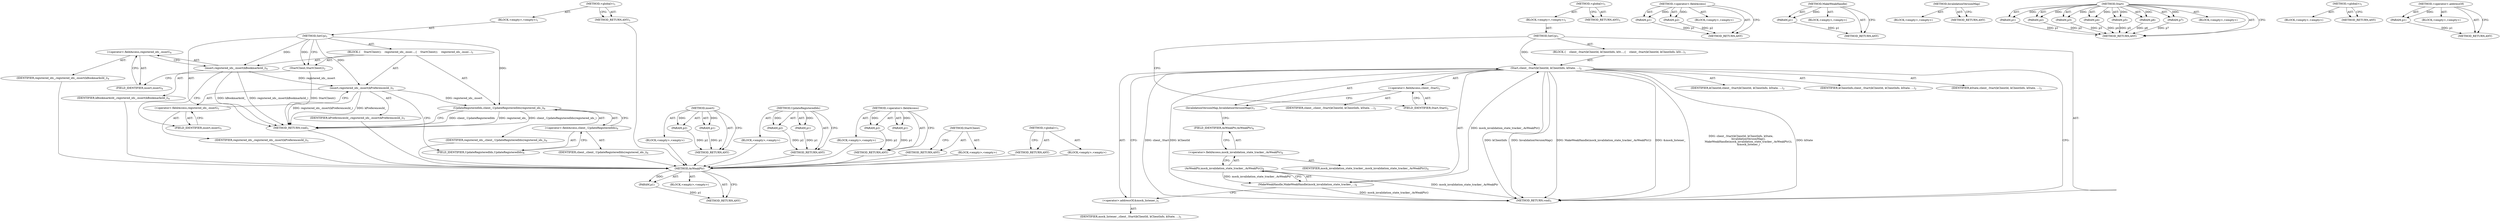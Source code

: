 digraph "&lt;global&gt;" {
vulnerable_62 [label=<(METHOD,AsWeakPtr)>];
vulnerable_63 [label=<(PARAM,p1)>];
vulnerable_64 [label=<(BLOCK,&lt;empty&gt;,&lt;empty&gt;)>];
vulnerable_65 [label=<(METHOD_RETURN,ANY)>];
vulnerable_6 [label=<(METHOD,&lt;global&gt;)<SUB>1</SUB>>];
vulnerable_7 [label=<(BLOCK,&lt;empty&gt;,&lt;empty&gt;)<SUB>1</SUB>>];
vulnerable_8 [label=<(METHOD,SetUp)<SUB>1</SUB>>];
vulnerable_9 [label=<(BLOCK,{
    client_.Start(kClientId, kClientInfo, kSt...,{
    client_.Start(kClientId, kClientInfo, kSt...)<SUB>1</SUB>>];
vulnerable_10 [label=<(Start,client_.Start(kClientId, kClientInfo, kState,
 ...)<SUB>2</SUB>>];
vulnerable_11 [label=<(&lt;operator&gt;.fieldAccess,client_.Start)<SUB>2</SUB>>];
vulnerable_12 [label=<(IDENTIFIER,client_,client_.Start(kClientId, kClientInfo, kState,
 ...)<SUB>2</SUB>>];
vulnerable_13 [label=<(FIELD_IDENTIFIER,Start,Start)<SUB>2</SUB>>];
vulnerable_14 [label=<(IDENTIFIER,kClientId,client_.Start(kClientId, kClientInfo, kState,
 ...)<SUB>2</SUB>>];
vulnerable_15 [label=<(IDENTIFIER,kClientInfo,client_.Start(kClientId, kClientInfo, kState,
 ...)<SUB>2</SUB>>];
vulnerable_16 [label=<(IDENTIFIER,kState,client_.Start(kClientId, kClientInfo, kState,
 ...)<SUB>2</SUB>>];
vulnerable_17 [label=<(InvalidationVersionMap,InvalidationVersionMap())<SUB>3</SUB>>];
vulnerable_18 [label=<(MakeWeakHandle,MakeWeakHandle(mock_invalidation_state_tracker_...)<SUB>4</SUB>>];
vulnerable_19 [label=<(AsWeakPtr,mock_invalidation_state_tracker_.AsWeakPtr())<SUB>4</SUB>>];
vulnerable_20 [label=<(&lt;operator&gt;.fieldAccess,mock_invalidation_state_tracker_.AsWeakPtr)<SUB>4</SUB>>];
vulnerable_21 [label=<(IDENTIFIER,mock_invalidation_state_tracker_,mock_invalidation_state_tracker_.AsWeakPtr())<SUB>4</SUB>>];
vulnerable_22 [label=<(FIELD_IDENTIFIER,AsWeakPtr,AsWeakPtr)<SUB>4</SUB>>];
vulnerable_23 [label=<(&lt;operator&gt;.addressOf,&amp;mock_listener_)<SUB>5</SUB>>];
vulnerable_24 [label=<(IDENTIFIER,mock_listener_,client_.Start(kClientId, kClientInfo, kState,
 ...)<SUB>5</SUB>>];
vulnerable_25 [label=<(METHOD_RETURN,void)<SUB>1</SUB>>];
vulnerable_27 [label=<(METHOD_RETURN,ANY)<SUB>1</SUB>>];
vulnerable_50 [label=<(METHOD,&lt;operator&gt;.fieldAccess)>];
vulnerable_51 [label=<(PARAM,p1)>];
vulnerable_52 [label=<(PARAM,p2)>];
vulnerable_53 [label=<(BLOCK,&lt;empty&gt;,&lt;empty&gt;)>];
vulnerable_54 [label=<(METHOD_RETURN,ANY)>];
vulnerable_58 [label=<(METHOD,MakeWeakHandle)>];
vulnerable_59 [label=<(PARAM,p1)>];
vulnerable_60 [label=<(BLOCK,&lt;empty&gt;,&lt;empty&gt;)>];
vulnerable_61 [label=<(METHOD_RETURN,ANY)>];
vulnerable_55 [label=<(METHOD,InvalidationVersionMap)>];
vulnerable_56 [label=<(BLOCK,&lt;empty&gt;,&lt;empty&gt;)>];
vulnerable_57 [label=<(METHOD_RETURN,ANY)>];
vulnerable_40 [label=<(METHOD,Start)>];
vulnerable_41 [label=<(PARAM,p1)>];
vulnerable_42 [label=<(PARAM,p2)>];
vulnerable_43 [label=<(PARAM,p3)>];
vulnerable_44 [label=<(PARAM,p4)>];
vulnerable_45 [label=<(PARAM,p5)>];
vulnerable_46 [label=<(PARAM,p6)>];
vulnerable_47 [label=<(PARAM,p7)>];
vulnerable_48 [label=<(BLOCK,&lt;empty&gt;,&lt;empty&gt;)>];
vulnerable_49 [label=<(METHOD_RETURN,ANY)>];
vulnerable_34 [label=<(METHOD,&lt;global&gt;)<SUB>1</SUB>>];
vulnerable_35 [label=<(BLOCK,&lt;empty&gt;,&lt;empty&gt;)>];
vulnerable_36 [label=<(METHOD_RETURN,ANY)>];
vulnerable_66 [label=<(METHOD,&lt;operator&gt;.addressOf)>];
vulnerable_67 [label=<(PARAM,p1)>];
vulnerable_68 [label=<(BLOCK,&lt;empty&gt;,&lt;empty&gt;)>];
vulnerable_69 [label=<(METHOD_RETURN,ANY)>];
fixed_6 [label=<(METHOD,&lt;global&gt;)<SUB>1</SUB>>];
fixed_7 [label=<(BLOCK,&lt;empty&gt;,&lt;empty&gt;)<SUB>1</SUB>>];
fixed_8 [label=<(METHOD,SetUp)<SUB>1</SUB>>];
fixed_9 [label=<(BLOCK,{
    StartClient();

    registered_ids_.inser...,{
    StartClient();

    registered_ids_.inser...)<SUB>1</SUB>>];
fixed_10 [label=<(StartClient,StartClient())<SUB>2</SUB>>];
fixed_11 [label=<(insert,registered_ids_.insert(kBookmarksId_))<SUB>4</SUB>>];
fixed_12 [label=<(&lt;operator&gt;.fieldAccess,registered_ids_.insert)<SUB>4</SUB>>];
fixed_13 [label=<(IDENTIFIER,registered_ids_,registered_ids_.insert(kBookmarksId_))<SUB>4</SUB>>];
fixed_14 [label=<(FIELD_IDENTIFIER,insert,insert)<SUB>4</SUB>>];
fixed_15 [label=<(IDENTIFIER,kBookmarksId_,registered_ids_.insert(kBookmarksId_))<SUB>4</SUB>>];
fixed_16 [label=<(insert,registered_ids_.insert(kPreferencesId_))<SUB>5</SUB>>];
fixed_17 [label=<(&lt;operator&gt;.fieldAccess,registered_ids_.insert)<SUB>5</SUB>>];
fixed_18 [label=<(IDENTIFIER,registered_ids_,registered_ids_.insert(kPreferencesId_))<SUB>5</SUB>>];
fixed_19 [label=<(FIELD_IDENTIFIER,insert,insert)<SUB>5</SUB>>];
fixed_20 [label=<(IDENTIFIER,kPreferencesId_,registered_ids_.insert(kPreferencesId_))<SUB>5</SUB>>];
fixed_21 [label=<(UpdateRegisteredIds,client_.UpdateRegisteredIds(registered_ids_))<SUB>6</SUB>>];
fixed_22 [label=<(&lt;operator&gt;.fieldAccess,client_.UpdateRegisteredIds)<SUB>6</SUB>>];
fixed_23 [label=<(IDENTIFIER,client_,client_.UpdateRegisteredIds(registered_ids_))<SUB>6</SUB>>];
fixed_24 [label=<(FIELD_IDENTIFIER,UpdateRegisteredIds,UpdateRegisteredIds)<SUB>6</SUB>>];
fixed_25 [label=<(IDENTIFIER,registered_ids_,client_.UpdateRegisteredIds(registered_ids_))<SUB>6</SUB>>];
fixed_26 [label=<(METHOD_RETURN,void)<SUB>1</SUB>>];
fixed_28 [label=<(METHOD_RETURN,ANY)<SUB>1</SUB>>];
fixed_44 [label=<(METHOD,insert)>];
fixed_45 [label=<(PARAM,p1)>];
fixed_46 [label=<(PARAM,p2)>];
fixed_47 [label=<(BLOCK,&lt;empty&gt;,&lt;empty&gt;)>];
fixed_48 [label=<(METHOD_RETURN,ANY)>];
fixed_54 [label=<(METHOD,UpdateRegisteredIds)>];
fixed_55 [label=<(PARAM,p1)>];
fixed_56 [label=<(PARAM,p2)>];
fixed_57 [label=<(BLOCK,&lt;empty&gt;,&lt;empty&gt;)>];
fixed_58 [label=<(METHOD_RETURN,ANY)>];
fixed_49 [label=<(METHOD,&lt;operator&gt;.fieldAccess)>];
fixed_50 [label=<(PARAM,p1)>];
fixed_51 [label=<(PARAM,p2)>];
fixed_52 [label=<(BLOCK,&lt;empty&gt;,&lt;empty&gt;)>];
fixed_53 [label=<(METHOD_RETURN,ANY)>];
fixed_41 [label=<(METHOD,StartClient)>];
fixed_42 [label=<(BLOCK,&lt;empty&gt;,&lt;empty&gt;)>];
fixed_43 [label=<(METHOD_RETURN,ANY)>];
fixed_35 [label=<(METHOD,&lt;global&gt;)<SUB>1</SUB>>];
fixed_36 [label=<(BLOCK,&lt;empty&gt;,&lt;empty&gt;)>];
fixed_37 [label=<(METHOD_RETURN,ANY)>];
vulnerable_62 -> vulnerable_63  [key=0, label="AST: "];
vulnerable_62 -> vulnerable_63  [key=1, label="DDG: "];
vulnerable_62 -> vulnerable_64  [key=0, label="AST: "];
vulnerable_62 -> vulnerable_65  [key=0, label="AST: "];
vulnerable_62 -> vulnerable_65  [key=1, label="CFG: "];
vulnerable_63 -> vulnerable_65  [key=0, label="DDG: p1"];
vulnerable_6 -> vulnerable_7  [key=0, label="AST: "];
vulnerable_6 -> vulnerable_27  [key=0, label="AST: "];
vulnerable_6 -> vulnerable_27  [key=1, label="CFG: "];
vulnerable_7 -> vulnerable_8  [key=0, label="AST: "];
vulnerable_8 -> vulnerable_9  [key=0, label="AST: "];
vulnerable_8 -> vulnerable_25  [key=0, label="AST: "];
vulnerable_8 -> vulnerable_13  [key=0, label="CFG: "];
vulnerable_8 -> vulnerable_10  [key=0, label="DDG: "];
vulnerable_9 -> vulnerable_10  [key=0, label="AST: "];
vulnerable_10 -> vulnerable_11  [key=0, label="AST: "];
vulnerable_10 -> vulnerable_14  [key=0, label="AST: "];
vulnerable_10 -> vulnerable_15  [key=0, label="AST: "];
vulnerable_10 -> vulnerable_16  [key=0, label="AST: "];
vulnerable_10 -> vulnerable_17  [key=0, label="AST: "];
vulnerable_10 -> vulnerable_18  [key=0, label="AST: "];
vulnerable_10 -> vulnerable_23  [key=0, label="AST: "];
vulnerable_10 -> vulnerable_25  [key=0, label="CFG: "];
vulnerable_10 -> vulnerable_25  [key=1, label="DDG: client_.Start"];
vulnerable_10 -> vulnerable_25  [key=2, label="DDG: kClientId"];
vulnerable_10 -> vulnerable_25  [key=3, label="DDG: kClientInfo"];
vulnerable_10 -> vulnerable_25  [key=4, label="DDG: InvalidationVersionMap()"];
vulnerable_10 -> vulnerable_25  [key=5, label="DDG: MakeWeakHandle(mock_invalidation_state_tracker_.AsWeakPtr())"];
vulnerable_10 -> vulnerable_25  [key=6, label="DDG: &amp;mock_listener_"];
vulnerable_10 -> vulnerable_25  [key=7, label="DDG: client_.Start(kClientId, kClientInfo, kState,
                  InvalidationVersionMap(),
                  MakeWeakHandle(mock_invalidation_state_tracker_.AsWeakPtr()),
                  &amp;mock_listener_)"];
vulnerable_10 -> vulnerable_25  [key=8, label="DDG: kState"];
vulnerable_11 -> vulnerable_12  [key=0, label="AST: "];
vulnerable_11 -> vulnerable_13  [key=0, label="AST: "];
vulnerable_11 -> vulnerable_17  [key=0, label="CFG: "];
vulnerable_13 -> vulnerable_11  [key=0, label="CFG: "];
vulnerable_17 -> vulnerable_22  [key=0, label="CFG: "];
vulnerable_18 -> vulnerable_19  [key=0, label="AST: "];
vulnerable_18 -> vulnerable_23  [key=0, label="CFG: "];
vulnerable_18 -> vulnerable_25  [key=0, label="DDG: mock_invalidation_state_tracker_.AsWeakPtr()"];
vulnerable_18 -> vulnerable_10  [key=0, label="DDG: mock_invalidation_state_tracker_.AsWeakPtr()"];
vulnerable_19 -> vulnerable_20  [key=0, label="AST: "];
vulnerable_19 -> vulnerable_18  [key=0, label="CFG: "];
vulnerable_19 -> vulnerable_18  [key=1, label="DDG: mock_invalidation_state_tracker_.AsWeakPtr"];
vulnerable_19 -> vulnerable_25  [key=0, label="DDG: mock_invalidation_state_tracker_.AsWeakPtr"];
vulnerable_20 -> vulnerable_21  [key=0, label="AST: "];
vulnerable_20 -> vulnerable_22  [key=0, label="AST: "];
vulnerable_20 -> vulnerable_19  [key=0, label="CFG: "];
vulnerable_22 -> vulnerable_20  [key=0, label="CFG: "];
vulnerable_23 -> vulnerable_24  [key=0, label="AST: "];
vulnerable_23 -> vulnerable_10  [key=0, label="CFG: "];
vulnerable_50 -> vulnerable_51  [key=0, label="AST: "];
vulnerable_50 -> vulnerable_51  [key=1, label="DDG: "];
vulnerable_50 -> vulnerable_53  [key=0, label="AST: "];
vulnerable_50 -> vulnerable_52  [key=0, label="AST: "];
vulnerable_50 -> vulnerable_52  [key=1, label="DDG: "];
vulnerable_50 -> vulnerable_54  [key=0, label="AST: "];
vulnerable_50 -> vulnerable_54  [key=1, label="CFG: "];
vulnerable_51 -> vulnerable_54  [key=0, label="DDG: p1"];
vulnerable_52 -> vulnerable_54  [key=0, label="DDG: p2"];
vulnerable_58 -> vulnerable_59  [key=0, label="AST: "];
vulnerable_58 -> vulnerable_59  [key=1, label="DDG: "];
vulnerable_58 -> vulnerable_60  [key=0, label="AST: "];
vulnerable_58 -> vulnerable_61  [key=0, label="AST: "];
vulnerable_58 -> vulnerable_61  [key=1, label="CFG: "];
vulnerable_59 -> vulnerable_61  [key=0, label="DDG: p1"];
vulnerable_55 -> vulnerable_56  [key=0, label="AST: "];
vulnerable_55 -> vulnerable_57  [key=0, label="AST: "];
vulnerable_55 -> vulnerable_57  [key=1, label="CFG: "];
vulnerable_40 -> vulnerable_41  [key=0, label="AST: "];
vulnerable_40 -> vulnerable_41  [key=1, label="DDG: "];
vulnerable_40 -> vulnerable_48  [key=0, label="AST: "];
vulnerable_40 -> vulnerable_42  [key=0, label="AST: "];
vulnerable_40 -> vulnerable_42  [key=1, label="DDG: "];
vulnerable_40 -> vulnerable_49  [key=0, label="AST: "];
vulnerable_40 -> vulnerable_49  [key=1, label="CFG: "];
vulnerable_40 -> vulnerable_43  [key=0, label="AST: "];
vulnerable_40 -> vulnerable_43  [key=1, label="DDG: "];
vulnerable_40 -> vulnerable_44  [key=0, label="AST: "];
vulnerable_40 -> vulnerable_44  [key=1, label="DDG: "];
vulnerable_40 -> vulnerable_45  [key=0, label="AST: "];
vulnerable_40 -> vulnerable_45  [key=1, label="DDG: "];
vulnerable_40 -> vulnerable_46  [key=0, label="AST: "];
vulnerable_40 -> vulnerable_46  [key=1, label="DDG: "];
vulnerable_40 -> vulnerable_47  [key=0, label="AST: "];
vulnerable_40 -> vulnerable_47  [key=1, label="DDG: "];
vulnerable_41 -> vulnerable_49  [key=0, label="DDG: p1"];
vulnerable_42 -> vulnerable_49  [key=0, label="DDG: p2"];
vulnerable_43 -> vulnerable_49  [key=0, label="DDG: p3"];
vulnerable_44 -> vulnerable_49  [key=0, label="DDG: p4"];
vulnerable_45 -> vulnerable_49  [key=0, label="DDG: p5"];
vulnerable_46 -> vulnerable_49  [key=0, label="DDG: p6"];
vulnerable_47 -> vulnerable_49  [key=0, label="DDG: p7"];
vulnerable_34 -> vulnerable_35  [key=0, label="AST: "];
vulnerable_34 -> vulnerable_36  [key=0, label="AST: "];
vulnerable_34 -> vulnerable_36  [key=1, label="CFG: "];
vulnerable_66 -> vulnerable_67  [key=0, label="AST: "];
vulnerable_66 -> vulnerable_67  [key=1, label="DDG: "];
vulnerable_66 -> vulnerable_68  [key=0, label="AST: "];
vulnerable_66 -> vulnerable_69  [key=0, label="AST: "];
vulnerable_66 -> vulnerable_69  [key=1, label="CFG: "];
vulnerable_67 -> vulnerable_69  [key=0, label="DDG: p1"];
fixed_6 -> fixed_7  [key=0, label="AST: "];
fixed_6 -> fixed_28  [key=0, label="AST: "];
fixed_6 -> fixed_28  [key=1, label="CFG: "];
fixed_7 -> fixed_8  [key=0, label="AST: "];
fixed_8 -> fixed_9  [key=0, label="AST: "];
fixed_8 -> fixed_26  [key=0, label="AST: "];
fixed_8 -> fixed_10  [key=0, label="CFG: "];
fixed_8 -> fixed_10  [key=1, label="DDG: "];
fixed_8 -> fixed_11  [key=0, label="DDG: "];
fixed_8 -> fixed_16  [key=0, label="DDG: "];
fixed_8 -> fixed_21  [key=0, label="DDG: "];
fixed_9 -> fixed_10  [key=0, label="AST: "];
fixed_9 -> fixed_11  [key=0, label="AST: "];
fixed_9 -> fixed_16  [key=0, label="AST: "];
fixed_9 -> fixed_21  [key=0, label="AST: "];
fixed_10 -> fixed_14  [key=0, label="CFG: "];
fixed_10 -> fixed_26  [key=0, label="DDG: StartClient()"];
fixed_11 -> fixed_12  [key=0, label="AST: "];
fixed_11 -> fixed_15  [key=0, label="AST: "];
fixed_11 -> fixed_19  [key=0, label="CFG: "];
fixed_11 -> fixed_26  [key=0, label="DDG: registered_ids_.insert(kBookmarksId_)"];
fixed_11 -> fixed_26  [key=1, label="DDG: kBookmarksId_"];
fixed_11 -> fixed_16  [key=0, label="DDG: registered_ids_.insert"];
fixed_12 -> fixed_13  [key=0, label="AST: "];
fixed_12 -> fixed_14  [key=0, label="AST: "];
fixed_12 -> fixed_11  [key=0, label="CFG: "];
fixed_13 -> vulnerable_62  [key=0];
fixed_14 -> fixed_12  [key=0, label="CFG: "];
fixed_15 -> vulnerable_62  [key=0];
fixed_16 -> fixed_17  [key=0, label="AST: "];
fixed_16 -> fixed_20  [key=0, label="AST: "];
fixed_16 -> fixed_24  [key=0, label="CFG: "];
fixed_16 -> fixed_26  [key=0, label="DDG: registered_ids_.insert(kPreferencesId_)"];
fixed_16 -> fixed_26  [key=1, label="DDG: kPreferencesId_"];
fixed_16 -> fixed_21  [key=0, label="DDG: registered_ids_.insert"];
fixed_17 -> fixed_18  [key=0, label="AST: "];
fixed_17 -> fixed_19  [key=0, label="AST: "];
fixed_17 -> fixed_16  [key=0, label="CFG: "];
fixed_18 -> vulnerable_62  [key=0];
fixed_19 -> fixed_17  [key=0, label="CFG: "];
fixed_20 -> vulnerable_62  [key=0];
fixed_21 -> fixed_22  [key=0, label="AST: "];
fixed_21 -> fixed_25  [key=0, label="AST: "];
fixed_21 -> fixed_26  [key=0, label="CFG: "];
fixed_21 -> fixed_26  [key=1, label="DDG: client_.UpdateRegisteredIds"];
fixed_21 -> fixed_26  [key=2, label="DDG: registered_ids_"];
fixed_21 -> fixed_26  [key=3, label="DDG: client_.UpdateRegisteredIds(registered_ids_)"];
fixed_22 -> fixed_23  [key=0, label="AST: "];
fixed_22 -> fixed_24  [key=0, label="AST: "];
fixed_22 -> fixed_21  [key=0, label="CFG: "];
fixed_23 -> vulnerable_62  [key=0];
fixed_24 -> fixed_22  [key=0, label="CFG: "];
fixed_25 -> vulnerable_62  [key=0];
fixed_26 -> vulnerable_62  [key=0];
fixed_28 -> vulnerable_62  [key=0];
fixed_44 -> fixed_45  [key=0, label="AST: "];
fixed_44 -> fixed_45  [key=1, label="DDG: "];
fixed_44 -> fixed_47  [key=0, label="AST: "];
fixed_44 -> fixed_46  [key=0, label="AST: "];
fixed_44 -> fixed_46  [key=1, label="DDG: "];
fixed_44 -> fixed_48  [key=0, label="AST: "];
fixed_44 -> fixed_48  [key=1, label="CFG: "];
fixed_45 -> fixed_48  [key=0, label="DDG: p1"];
fixed_46 -> fixed_48  [key=0, label="DDG: p2"];
fixed_47 -> vulnerable_62  [key=0];
fixed_48 -> vulnerable_62  [key=0];
fixed_54 -> fixed_55  [key=0, label="AST: "];
fixed_54 -> fixed_55  [key=1, label="DDG: "];
fixed_54 -> fixed_57  [key=0, label="AST: "];
fixed_54 -> fixed_56  [key=0, label="AST: "];
fixed_54 -> fixed_56  [key=1, label="DDG: "];
fixed_54 -> fixed_58  [key=0, label="AST: "];
fixed_54 -> fixed_58  [key=1, label="CFG: "];
fixed_55 -> fixed_58  [key=0, label="DDG: p1"];
fixed_56 -> fixed_58  [key=0, label="DDG: p2"];
fixed_57 -> vulnerable_62  [key=0];
fixed_58 -> vulnerable_62  [key=0];
fixed_49 -> fixed_50  [key=0, label="AST: "];
fixed_49 -> fixed_50  [key=1, label="DDG: "];
fixed_49 -> fixed_52  [key=0, label="AST: "];
fixed_49 -> fixed_51  [key=0, label="AST: "];
fixed_49 -> fixed_51  [key=1, label="DDG: "];
fixed_49 -> fixed_53  [key=0, label="AST: "];
fixed_49 -> fixed_53  [key=1, label="CFG: "];
fixed_50 -> fixed_53  [key=0, label="DDG: p1"];
fixed_51 -> fixed_53  [key=0, label="DDG: p2"];
fixed_52 -> vulnerable_62  [key=0];
fixed_53 -> vulnerable_62  [key=0];
fixed_41 -> fixed_42  [key=0, label="AST: "];
fixed_41 -> fixed_43  [key=0, label="AST: "];
fixed_41 -> fixed_43  [key=1, label="CFG: "];
fixed_42 -> vulnerable_62  [key=0];
fixed_43 -> vulnerable_62  [key=0];
fixed_35 -> fixed_36  [key=0, label="AST: "];
fixed_35 -> fixed_37  [key=0, label="AST: "];
fixed_35 -> fixed_37  [key=1, label="CFG: "];
fixed_36 -> vulnerable_62  [key=0];
fixed_37 -> vulnerable_62  [key=0];
}
